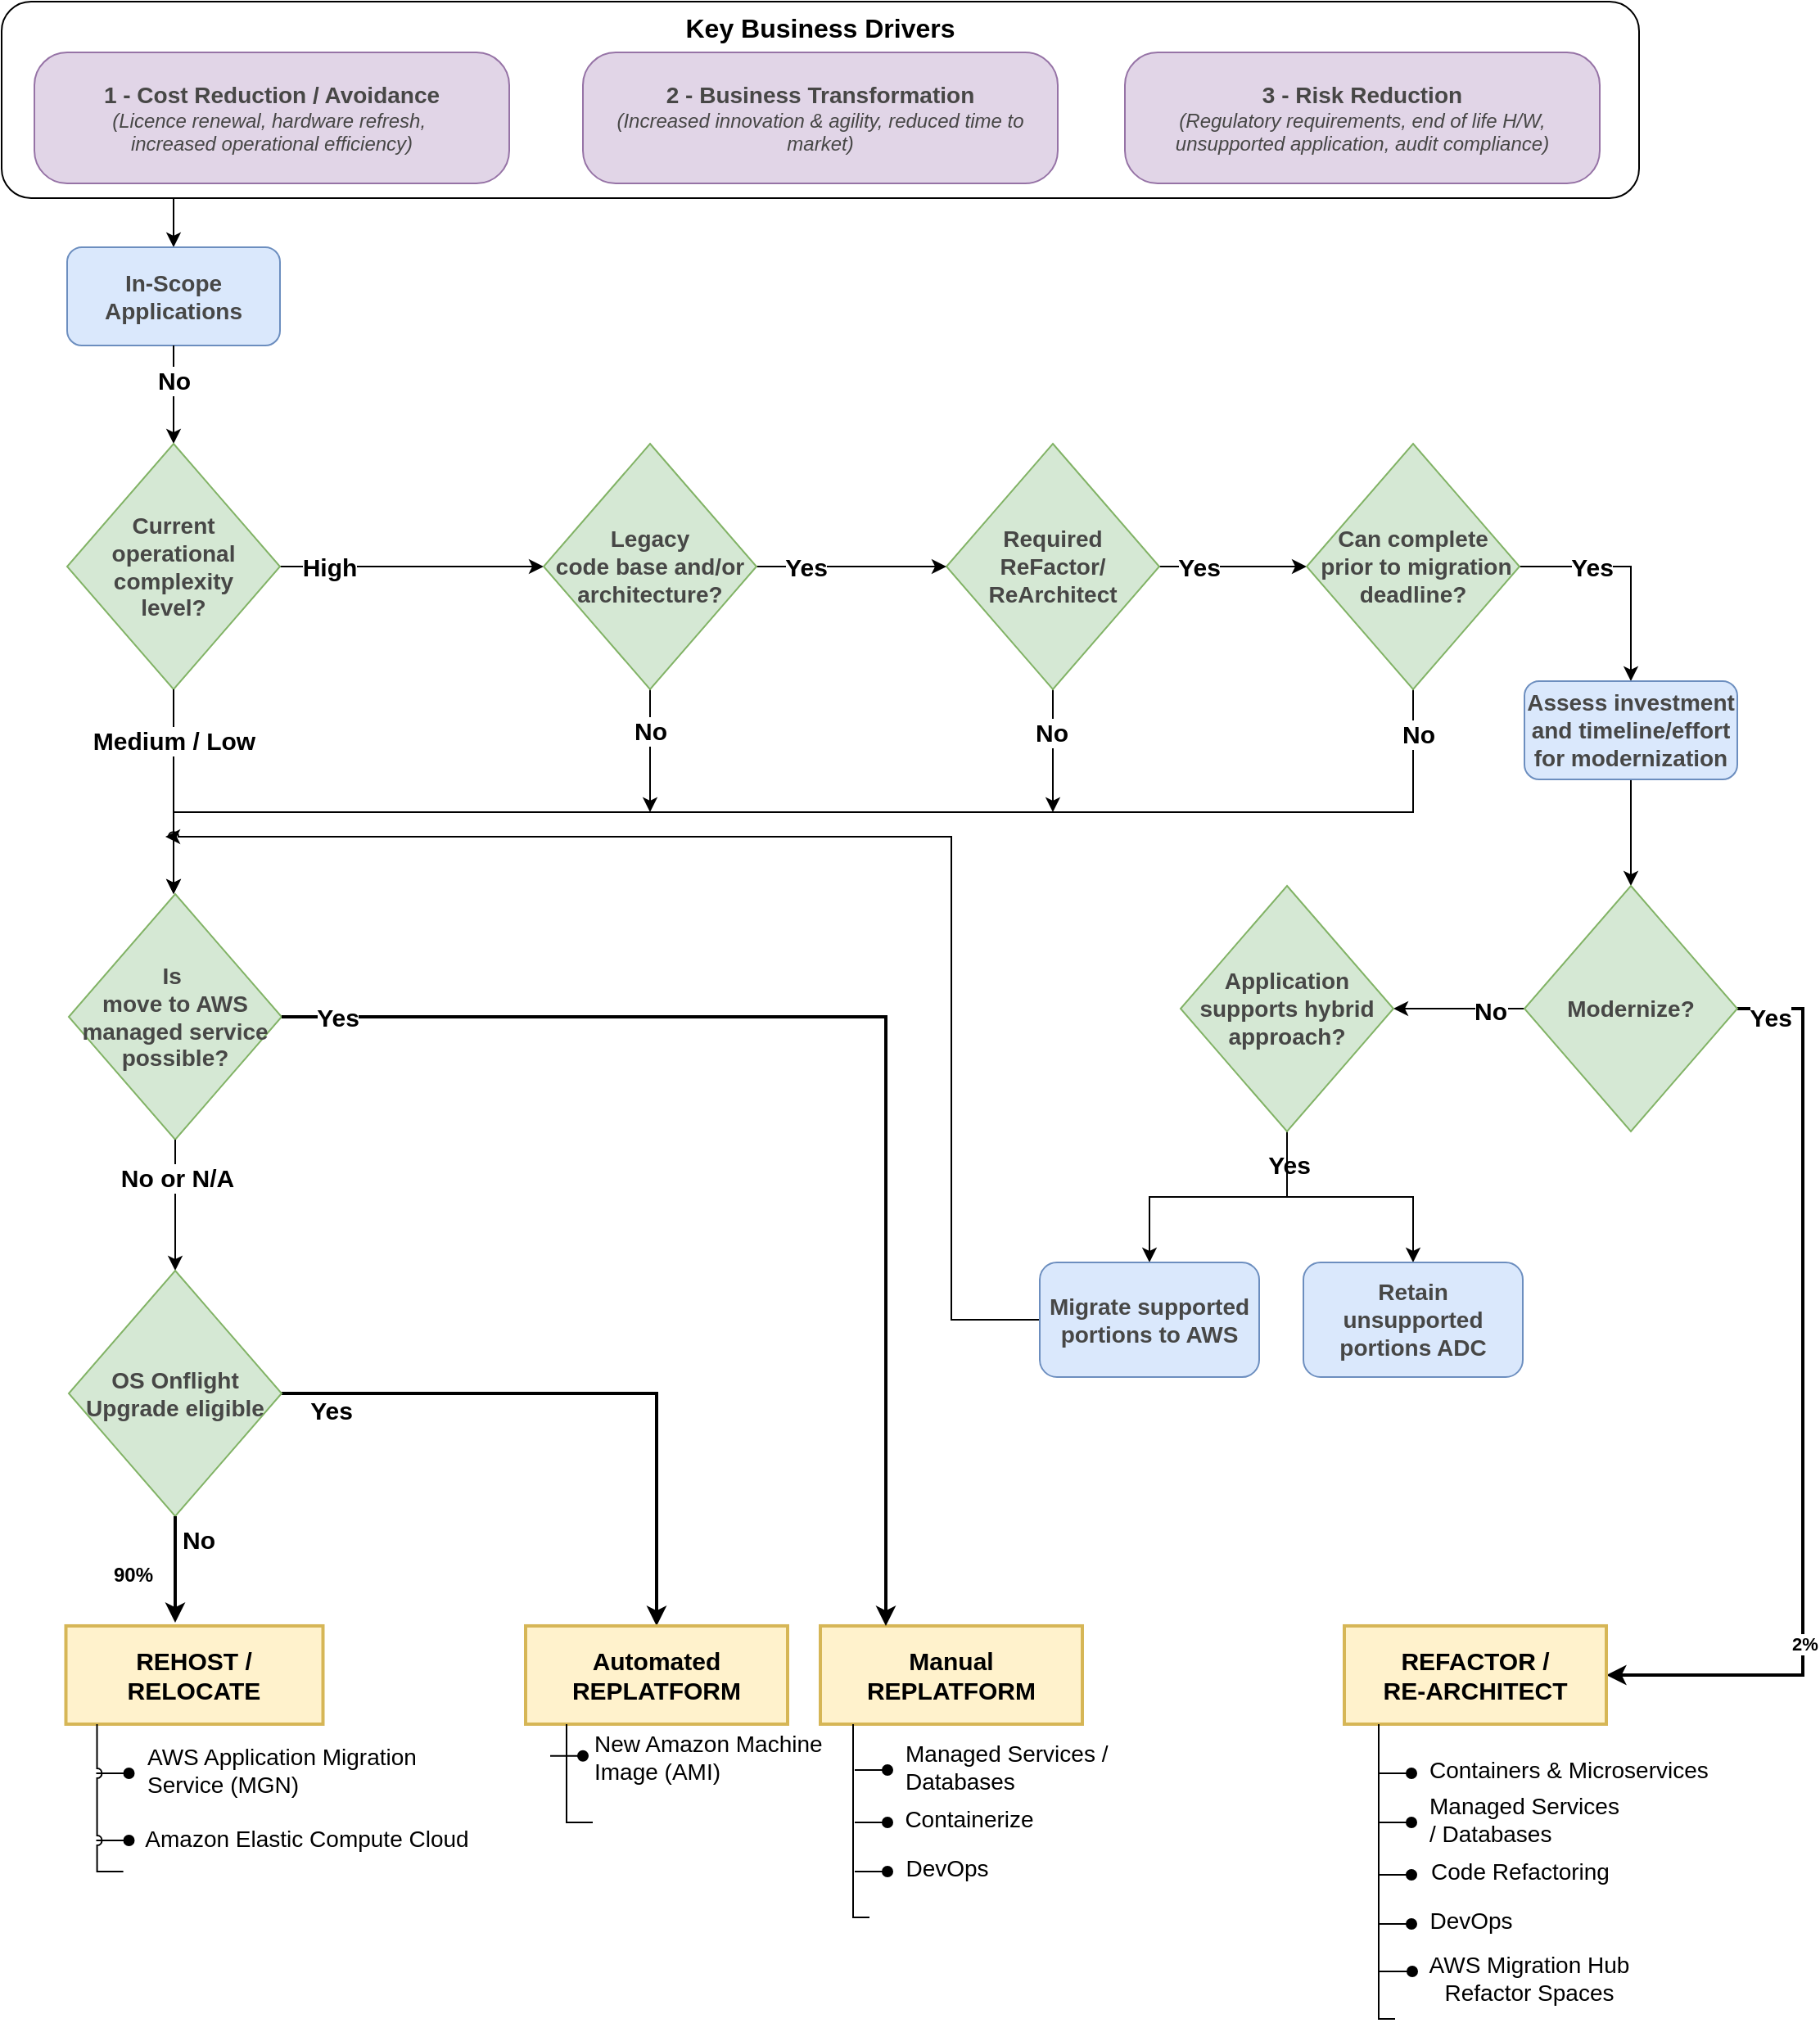 <mxfile version="27.0.8" pages="2">
  <diagram name="Decision Tree" id="VX8alNq_s7ivsaoeQZxm">
    <mxGraphModel dx="1210" dy="1902" grid="1" gridSize="10" guides="1" tooltips="1" connect="1" arrows="1" fold="1" page="1" pageScale="1" pageWidth="827" pageHeight="1169" math="0" shadow="0">
      <root>
        <mxCell id="OZ9AxooTVeGa2e1UKhC_-0" />
        <mxCell id="OZ9AxooTVeGa2e1UKhC_-1" parent="OZ9AxooTVeGa2e1UKhC_-0" />
        <mxCell id="PnaUjTbA2eYcw9_eckQJ-103" style="edgeStyle=orthogonalEdgeStyle;rounded=0;jumpStyle=none;orthogonalLoop=1;jettySize=auto;html=1;strokeWidth=2;exitX=1;exitY=0.5;exitDx=0;exitDy=0;entryX=0.5;entryY=0;entryDx=0;entryDy=0;" parent="OZ9AxooTVeGa2e1UKhC_-1" source="PnaUjTbA2eYcw9_eckQJ-141" target="imx_5K2YV4DTtb2UVUXo-0" edge="1">
          <mxGeometry relative="1" as="geometry">
            <mxPoint x="420" y="-280" as="sourcePoint" />
            <mxPoint x="849" y="165" as="targetPoint" />
            <Array as="points">
              <mxPoint x="760" y="-300" />
            </Array>
          </mxGeometry>
        </mxCell>
        <mxCell id="PnaUjTbA2eYcw9_eckQJ-142" value="&lt;font size=&quot;1&quot;&gt;&lt;b style=&quot;font-size: 15px&quot;&gt;Yes&lt;/b&gt;&lt;/font&gt;" style="edgeLabel;html=1;align=center;verticalAlign=middle;resizable=0;points=[];" parent="PnaUjTbA2eYcw9_eckQJ-103" vertex="1" connectable="0">
          <mxGeometry x="-0.948" relative="1" as="geometry">
            <mxPoint x="20" y="10" as="offset" />
          </mxGeometry>
        </mxCell>
        <mxCell id="OZ9AxooTVeGa2e1UKhC_-131" style="edgeStyle=orthogonalEdgeStyle;rounded=0;orthogonalLoop=1;jettySize=auto;html=1;exitX=0.5;exitY=1;exitDx=0;exitDy=0;" parent="OZ9AxooTVeGa2e1UKhC_-1" source="OZ9AxooTVeGa2e1UKhC_-130" target="OZ9AxooTVeGa2e1UKhC_-17" edge="1">
          <mxGeometry relative="1" as="geometry">
            <mxPoint x="865" y="-1000" as="targetPoint" />
            <Array as="points">
              <mxPoint x="465" y="-1030" />
            </Array>
          </mxGeometry>
        </mxCell>
        <mxCell id="OZ9AxooTVeGa2e1UKhC_-130" value="&lt;b&gt;&lt;font style=&quot;font-size: 16px&quot;&gt;Key Business Drivers&lt;/font&gt;&lt;/b&gt;" style="rounded=1;whiteSpace=wrap;html=1;verticalAlign=top;" parent="OZ9AxooTVeGa2e1UKhC_-1" vertex="1">
          <mxGeometry x="360" y="-1150" width="1000" height="120" as="geometry" />
        </mxCell>
        <mxCell id="OZ9AxooTVeGa2e1UKhC_-2" value="&lt;span style=&quot;color: rgb(71 , 71 , 70) ; font-family: &amp;#34;arial&amp;#34; ; font-weight: bold&quot;&gt;&lt;font style=&quot;font-size: 14px&quot;&gt;1 - Cost Reduction / Avoidance&lt;/font&gt;&lt;/span&gt;&lt;br&gt;&lt;p style=&quot;margin-top: 0pt ; margin-bottom: 0pt ; margin-left: 0in ; direction: ltr ; unicode-bidi: embed ; word-break: normal&quot;&gt;&lt;span style=&quot;font-family: &amp;#34;arial&amp;#34; ; color: rgb(71 , 71 , 70)&quot;&gt;&lt;font style=&quot;font-size: 12px&quot;&gt;&lt;i&gt;&lt;font style=&quot;font-size: 12px&quot;&gt;(&lt;/font&gt;&lt;font style=&quot;font-size: 12px&quot;&gt;Licence renewal, hardware refresh,&amp;nbsp;&lt;/font&gt;&lt;/i&gt;&lt;/font&gt;&lt;/span&gt;&lt;/p&gt;&lt;span style=&quot;color: rgb(71 , 71 , 70) ; font-family: &amp;#34;arial&amp;#34;&quot;&gt;&lt;font style=&quot;font-size: 12px&quot;&gt;&lt;i&gt;increased operational efficiency)&lt;/i&gt;&lt;/font&gt;&lt;/span&gt;" style="rounded=1;whiteSpace=wrap;html=1;arcSize=25;fillColor=#e1d5e7;strokeColor=#9673a6;" parent="OZ9AxooTVeGa2e1UKhC_-1" vertex="1">
          <mxGeometry x="380" y="-1118.97" width="290" height="80" as="geometry" />
        </mxCell>
        <mxCell id="OZ9AxooTVeGa2e1UKhC_-4" value="&lt;span style=&quot;color: rgb(71 , 71 , 70) ; font-family: &amp;#34;arial&amp;#34; ; font-weight: bold&quot;&gt;&lt;font style=&quot;font-size: 14px&quot;&gt;2 - Business Transformation&lt;/font&gt;&lt;/span&gt;&lt;br&gt;&lt;font color=&quot;#474746&quot; face=&quot;arial&quot; size=&quot;1&quot;&gt;&lt;i style=&quot;font-size: 12px&quot;&gt;(Increased innovation &amp;amp; agility, reduced time to market)&lt;br&gt;&lt;/i&gt;&lt;/font&gt;" style="rounded=1;whiteSpace=wrap;html=1;arcSize=25;fillColor=#e1d5e7;strokeColor=#9673a6;" parent="OZ9AxooTVeGa2e1UKhC_-1" vertex="1">
          <mxGeometry x="715" y="-1118.97" width="290" height="80" as="geometry" />
        </mxCell>
        <mxCell id="OZ9AxooTVeGa2e1UKhC_-17" value="&lt;font color=&quot;#474746&quot; face=&quot;arial&quot;&gt;&lt;span style=&quot;font-size: 14px&quot;&gt;&lt;b&gt;In-Scope Applications&lt;/b&gt;&lt;/span&gt;&lt;br&gt;&lt;/font&gt;" style="rounded=1;whiteSpace=wrap;html=1;fillColor=#dae8fc;strokeColor=#6c8ebf;" parent="OZ9AxooTVeGa2e1UKhC_-1" vertex="1">
          <mxGeometry x="400" y="-1000" width="130" height="60" as="geometry" />
        </mxCell>
        <mxCell id="OZ9AxooTVeGa2e1UKhC_-67" value="&lt;b&gt;&lt;font style=&quot;font-size: 15px&quot;&gt;Manual REPLATFORM&lt;/font&gt;&lt;/b&gt;" style="rounded=0;whiteSpace=wrap;html=1;fillColor=#fff2cc;strokeWidth=2;strokeColor=#D6B656;" parent="OZ9AxooTVeGa2e1UKhC_-1" vertex="1">
          <mxGeometry x="860" y="-158.02" width="160" height="60" as="geometry" />
        </mxCell>
        <mxCell id="vrrk7I1wzK6dKrYvRH3h-16" style="edgeStyle=orthogonalEdgeStyle;rounded=0;jumpStyle=arc;orthogonalLoop=1;jettySize=auto;html=1;strokeWidth=2;exitX=1;exitY=0.5;exitDx=0;exitDy=0;entryX=1;entryY=0.5;entryDx=0;entryDy=0;" parent="OZ9AxooTVeGa2e1UKhC_-1" source="PnaUjTbA2eYcw9_eckQJ-95" target="OZ9AxooTVeGa2e1UKhC_-104" edge="1">
          <mxGeometry relative="1" as="geometry">
            <Array as="points">
              <mxPoint x="1460" y="-535" />
              <mxPoint x="1460" y="-128" />
            </Array>
            <mxPoint x="1081.01" y="164" as="sourcePoint" />
            <mxPoint x="1530" y="-128" as="targetPoint" />
          </mxGeometry>
        </mxCell>
        <mxCell id="vrrk7I1wzK6dKrYvRH3h-18" value="&lt;b&gt;&lt;font style=&quot;font-size: 15px&quot;&gt;Yes&lt;/font&gt;&lt;/b&gt;" style="edgeLabel;html=1;align=center;verticalAlign=middle;resizable=0;points=[];" parent="vrrk7I1wzK6dKrYvRH3h-16" vertex="1" connectable="0">
          <mxGeometry x="-0.957" y="1" relative="1" as="geometry">
            <mxPoint x="8" y="6" as="offset" />
          </mxGeometry>
        </mxCell>
        <mxCell id="gcGsXrnnqoqhViTeDqAT-4" value="&lt;b&gt;2%&lt;/b&gt;" style="edgeLabel;html=1;align=center;verticalAlign=middle;resizable=0;points=[];" parent="vrrk7I1wzK6dKrYvRH3h-16" vertex="1" connectable="0">
          <mxGeometry x="0.508" y="1" relative="1" as="geometry">
            <mxPoint as="offset" />
          </mxGeometry>
        </mxCell>
        <mxCell id="OZ9AxooTVeGa2e1UKhC_-104" value="&lt;b style=&quot;font-size: 15px&quot;&gt;REFACTOR / &lt;br&gt;RE-ARCHITECT&lt;/b&gt;" style="rounded=0;whiteSpace=wrap;html=1;fillColor=#fff2cc;strokeWidth=2;strokeColor=#D6B656;" parent="OZ9AxooTVeGa2e1UKhC_-1" vertex="1">
          <mxGeometry x="1180" y="-158.02" width="160" height="60" as="geometry" />
        </mxCell>
        <mxCell id="7ZSVmvyxEU6zFuQFi4_P-17" value="&lt;b&gt;&lt;font style=&quot;font-size: 15px&quot;&gt;REHOST / RELOCATE&lt;/font&gt;&lt;/b&gt;" style="rounded=0;whiteSpace=wrap;html=1;fillColor=#fff2cc;strokeWidth=2;strokeColor=#D6B656;" parent="OZ9AxooTVeGa2e1UKhC_-1" vertex="1">
          <mxGeometry x="399.25" y="-158.02" width="157" height="60" as="geometry" />
        </mxCell>
        <mxCell id="ZTFnm-I9X0W1Cd60F8cL-1" value="&lt;b style=&quot;color: rgb(71, 71, 70); font-family: arial;&quot;&gt;&lt;font style=&quot;font-size: 14px&quot;&gt;Is&amp;nbsp;&lt;br&gt;move to AWS managed service&lt;br&gt;possible?&lt;/font&gt;&lt;/b&gt;" style="rhombus;whiteSpace=wrap;html=1;fillColor=#d5e8d4;strokeColor=#82b366;" parent="OZ9AxooTVeGa2e1UKhC_-1" vertex="1">
          <mxGeometry x="401" y="-605" width="130" height="150" as="geometry" />
        </mxCell>
        <mxCell id="xI8y_BiO7yNf7XKkc1zp-0" value="&lt;span style=&quot;color: rgb(71 , 71 , 70) ; font-family: &amp;#34;arial&amp;#34; ; font-size: 14px&quot;&gt;&lt;b&gt;3 - Risk Reduction&lt;br&gt;&lt;/b&gt;&lt;/span&gt;&lt;font color=&quot;#474746&quot; face=&quot;arial&quot; size=&quot;1&quot;&gt;&lt;i style=&quot;font-size: 12px&quot;&gt;(&lt;/i&gt;&lt;/font&gt;&lt;i style=&quot;color: rgb(71 , 71 , 70) ; font-family: &amp;#34;arial&amp;#34;&quot;&gt;Regulatory requirements, end of life H/W, unsupported application, audit compliance)&lt;/i&gt;" style="rounded=1;whiteSpace=wrap;html=1;arcSize=25;fillColor=#e1d5e7;strokeColor=#9673a6;" parent="OZ9AxooTVeGa2e1UKhC_-1" vertex="1">
          <mxGeometry x="1046" y="-1118.97" width="290" height="80" as="geometry" />
        </mxCell>
        <mxCell id="PnaUjTbA2eYcw9_eckQJ-171" style="edgeStyle=orthogonalEdgeStyle;rounded=0;jumpStyle=none;orthogonalLoop=1;jettySize=auto;html=1;exitX=0.5;exitY=1;exitDx=0;exitDy=0;entryX=0.5;entryY=0;entryDx=0;entryDy=0;strokeWidth=1;" parent="OZ9AxooTVeGa2e1UKhC_-1" source="OZ9AxooTVeGa2e1UKhC_-17" target="PnaUjTbA2eYcw9_eckQJ-119" edge="1">
          <mxGeometry relative="1" as="geometry">
            <mxPoint x="465" y="-660" as="targetPoint" />
            <mxPoint x="465" y="-740" as="sourcePoint" />
          </mxGeometry>
        </mxCell>
        <mxCell id="PnaUjTbA2eYcw9_eckQJ-175" value="&lt;font size=&quot;1&quot;&gt;&lt;b style=&quot;font-size: 15px&quot;&gt;No&lt;/b&gt;&lt;/font&gt;" style="edgeLabel;html=1;align=center;verticalAlign=middle;resizable=0;points=[];" parent="PnaUjTbA2eYcw9_eckQJ-171" vertex="1" connectable="0">
          <mxGeometry x="-0.657" y="1" relative="1" as="geometry">
            <mxPoint x="-1" y="10" as="offset" />
          </mxGeometry>
        </mxCell>
        <mxCell id="PnaUjTbA2eYcw9_eckQJ-63" style="edgeStyle=orthogonalEdgeStyle;rounded=0;orthogonalLoop=1;jettySize=auto;html=1;exitX=1;exitY=0.5;exitDx=0;exitDy=0;entryX=0;entryY=0.5;entryDx=0;entryDy=0;strokeWidth=1;" parent="OZ9AxooTVeGa2e1UKhC_-1" source="WoaGg1t7EKX_rNA6zbp_-18" target="WoaGg1t7EKX_rNA6zbp_-36" edge="1">
          <mxGeometry relative="1" as="geometry" />
        </mxCell>
        <mxCell id="PnaUjTbA2eYcw9_eckQJ-64" value="&lt;font size=&quot;1&quot;&gt;&lt;b style=&quot;font-size: 15px&quot;&gt;Yes&lt;/b&gt;&lt;/font&gt;" style="edgeLabel;html=1;align=center;verticalAlign=middle;resizable=0;points=[];" parent="PnaUjTbA2eYcw9_eckQJ-63" vertex="1" connectable="0">
          <mxGeometry x="-0.261" y="-3" relative="1" as="geometry">
            <mxPoint x="-10.0" y="-3" as="offset" />
          </mxGeometry>
        </mxCell>
        <mxCell id="PnaUjTbA2eYcw9_eckQJ-69" style="edgeStyle=orthogonalEdgeStyle;rounded=0;orthogonalLoop=1;jettySize=auto;html=1;exitX=0.5;exitY=1;exitDx=0;exitDy=0;strokeWidth=1;" parent="OZ9AxooTVeGa2e1UKhC_-1" source="WoaGg1t7EKX_rNA6zbp_-18" edge="1">
          <mxGeometry relative="1" as="geometry">
            <Array as="points">
              <mxPoint x="1002" y="-695" />
              <mxPoint x="1002" y="-695" />
            </Array>
            <mxPoint x="1002" y="-655" as="targetPoint" />
          </mxGeometry>
        </mxCell>
        <mxCell id="PnaUjTbA2eYcw9_eckQJ-72" value="&lt;font size=&quot;1&quot;&gt;&lt;b style=&quot;font-size: 15px&quot;&gt;No&lt;/b&gt;&lt;/font&gt;" style="edgeLabel;html=1;align=center;verticalAlign=middle;resizable=0;points=[];" parent="PnaUjTbA2eYcw9_eckQJ-69" vertex="1" connectable="0">
          <mxGeometry x="-0.831" y="2" relative="1" as="geometry">
            <mxPoint x="-3" y="19" as="offset" />
          </mxGeometry>
        </mxCell>
        <mxCell id="WoaGg1t7EKX_rNA6zbp_-18" value="&lt;span style=&quot;color: rgb(71, 71, 70); font-family: arial;&quot;&gt;&lt;b&gt;&lt;font style=&quot;font-size: 14px&quot;&gt;Required ReFactor/&lt;/font&gt;&lt;/b&gt;&lt;/span&gt;&lt;div&gt;&lt;span style=&quot;color: rgb(71, 71, 70); font-family: arial;&quot;&gt;&lt;b&gt;&lt;font style=&quot;font-size: 14px&quot;&gt;ReArchitect&lt;/font&gt;&lt;/b&gt;&lt;/span&gt;&lt;/div&gt;" style="rhombus;whiteSpace=wrap;html=1;fillColor=#d5e8d4;strokeWidth=1;strokeColor=#82B366;" parent="OZ9AxooTVeGa2e1UKhC_-1" vertex="1">
          <mxGeometry x="937" y="-880" width="130" height="150" as="geometry" />
        </mxCell>
        <mxCell id="PnaUjTbA2eYcw9_eckQJ-65" style="edgeStyle=orthogonalEdgeStyle;rounded=0;orthogonalLoop=1;jettySize=auto;html=1;exitX=1;exitY=0.5;exitDx=0;exitDy=0;strokeWidth=1;entryX=0.5;entryY=0;entryDx=0;entryDy=0;" parent="OZ9AxooTVeGa2e1UKhC_-1" source="WoaGg1t7EKX_rNA6zbp_-36" target="PnaUjTbA2eYcw9_eckQJ-92" edge="1">
          <mxGeometry relative="1" as="geometry">
            <mxPoint x="1440" y="-415" as="targetPoint" />
          </mxGeometry>
        </mxCell>
        <mxCell id="PnaUjTbA2eYcw9_eckQJ-66" value="&lt;font size=&quot;1&quot;&gt;&lt;b style=&quot;font-size: 15px&quot;&gt;Yes&lt;/b&gt;&lt;/font&gt;" style="edgeLabel;html=1;align=center;verticalAlign=middle;resizable=0;points=[];" parent="PnaUjTbA2eYcw9_eckQJ-65" vertex="1" connectable="0">
          <mxGeometry x="-0.28" y="-1" relative="1" as="geometry">
            <mxPoint x="-6" y="-1" as="offset" />
          </mxGeometry>
        </mxCell>
        <mxCell id="KeZDLWuDLhJqC3MhvnPk-8" style="edgeStyle=orthogonalEdgeStyle;rounded=0;jumpStyle=none;orthogonalLoop=1;jettySize=auto;html=1;exitX=0.5;exitY=1;exitDx=0;exitDy=0;startArrow=none;startFill=0;endArrow=classic;endFill=1;strokeColor=#000000;strokeWidth=1;entryX=0.5;entryY=0;entryDx=0;entryDy=0;" parent="OZ9AxooTVeGa2e1UKhC_-1" source="WoaGg1t7EKX_rNA6zbp_-36" edge="1">
          <mxGeometry relative="1" as="geometry">
            <Array as="points">
              <mxPoint x="1222" y="-655" />
              <mxPoint x="465" y="-655" />
            </Array>
            <mxPoint x="465" y="-605" as="targetPoint" />
          </mxGeometry>
        </mxCell>
        <mxCell id="YeX6WkBohxKWWEyhnUzU-22" value="&lt;font style=&quot;font-size: 15px&quot;&gt;&lt;b&gt;No&lt;/b&gt;&lt;/font&gt;" style="edgeLabel;html=1;align=center;verticalAlign=middle;resizable=0;points=[];" parent="KeZDLWuDLhJqC3MhvnPk-8" vertex="1" connectable="0">
          <mxGeometry x="-0.937" y="3" relative="1" as="geometry">
            <mxPoint y="-1" as="offset" />
          </mxGeometry>
        </mxCell>
        <mxCell id="WoaGg1t7EKX_rNA6zbp_-36" value="&lt;span style=&quot;color: rgb(71 , 71 , 70) ; font-family: &amp;#34;arial&amp;#34;&quot;&gt;&lt;b&gt;&lt;font style=&quot;font-size: 14px&quot;&gt;Can complete&lt;br&gt;&amp;nbsp;prior to migration deadline?&lt;/font&gt;&lt;/b&gt;&lt;/span&gt;" style="rhombus;whiteSpace=wrap;html=1;fillColor=#d5e8d4;strokeWidth=1;strokeColor=#82B366;" parent="OZ9AxooTVeGa2e1UKhC_-1" vertex="1">
          <mxGeometry x="1157" y="-880" width="130" height="150" as="geometry" />
        </mxCell>
        <mxCell id="PnaUjTbA2eYcw9_eckQJ-139" style="edgeStyle=orthogonalEdgeStyle;rounded=0;jumpStyle=none;orthogonalLoop=1;jettySize=auto;html=1;strokeWidth=1;exitX=0.5;exitY=1;exitDx=0;exitDy=0;" parent="OZ9AxooTVeGa2e1UKhC_-1" source="ZTFnm-I9X0W1Cd60F8cL-1" target="PnaUjTbA2eYcw9_eckQJ-141" edge="1">
          <mxGeometry relative="1" as="geometry">
            <mxPoint x="254" y="-85" as="sourcePoint" />
            <mxPoint x="254" y="-5" as="targetPoint" />
          </mxGeometry>
        </mxCell>
        <mxCell id="PnaUjTbA2eYcw9_eckQJ-140" value="&lt;font size=&quot;1&quot;&gt;&lt;b style=&quot;font-size: 15px&quot;&gt;No or N/A&lt;/b&gt;&lt;/font&gt;" style="edgeLabel;html=1;align=center;verticalAlign=middle;resizable=0;points=[];" parent="PnaUjTbA2eYcw9_eckQJ-139" vertex="1" connectable="0">
          <mxGeometry x="-0.538" y="-1" relative="1" as="geometry">
            <mxPoint x="2.01" y="4" as="offset" />
          </mxGeometry>
        </mxCell>
        <mxCell id="PnaUjTbA2eYcw9_eckQJ-96" style="edgeStyle=orthogonalEdgeStyle;rounded=0;jumpStyle=none;orthogonalLoop=1;jettySize=auto;html=1;exitX=0.5;exitY=1;exitDx=0;exitDy=0;entryX=0.5;entryY=0;entryDx=0;entryDy=0;strokeWidth=1;" parent="OZ9AxooTVeGa2e1UKhC_-1" source="PnaUjTbA2eYcw9_eckQJ-92" target="PnaUjTbA2eYcw9_eckQJ-95" edge="1">
          <mxGeometry relative="1" as="geometry" />
        </mxCell>
        <mxCell id="PnaUjTbA2eYcw9_eckQJ-92" value="&lt;font color=&quot;#474746&quot; face=&quot;arial&quot;&gt;&lt;b&gt;&lt;font style=&quot;font-size: 14px&quot;&gt;Assess investment and timeline/effort for modernization&lt;/font&gt;&lt;/b&gt;&lt;br&gt;&lt;/font&gt;" style="rounded=1;whiteSpace=wrap;html=1;fillColor=#dae8fc;strokeColor=#6c8ebf;" parent="OZ9AxooTVeGa2e1UKhC_-1" vertex="1">
          <mxGeometry x="1290" y="-735" width="130" height="60" as="geometry" />
        </mxCell>
        <mxCell id="17NxdBk9iJhNhV06l2LF-1" style="edgeStyle=orthogonalEdgeStyle;rounded=0;orthogonalLoop=1;jettySize=auto;html=1;exitX=0;exitY=0.5;exitDx=0;exitDy=0;entryX=1;entryY=0.5;entryDx=0;entryDy=0;" parent="OZ9AxooTVeGa2e1UKhC_-1" source="PnaUjTbA2eYcw9_eckQJ-95" target="17NxdBk9iJhNhV06l2LF-0" edge="1">
          <mxGeometry relative="1" as="geometry" />
        </mxCell>
        <mxCell id="17NxdBk9iJhNhV06l2LF-2" value="&lt;font style=&quot;font-size: 15px&quot;&gt;&lt;b&gt;No&lt;/b&gt;&lt;/font&gt;" style="edgeLabel;html=1;align=center;verticalAlign=middle;resizable=0;points=[];" parent="17NxdBk9iJhNhV06l2LF-1" vertex="1" connectable="0">
          <mxGeometry x="-0.471" y="1" relative="1" as="geometry">
            <mxPoint as="offset" />
          </mxGeometry>
        </mxCell>
        <mxCell id="PnaUjTbA2eYcw9_eckQJ-95" value="&lt;span style=&quot;color: rgb(71 , 71 , 70) ; font-family: &amp;#34;arial&amp;#34;&quot;&gt;&lt;b&gt;&lt;font style=&quot;font-size: 14px&quot;&gt;Modernize?&lt;/font&gt;&lt;/b&gt;&lt;/span&gt;" style="rhombus;whiteSpace=wrap;html=1;fillColor=#d5e8d4;strokeColor=#82b366;" parent="OZ9AxooTVeGa2e1UKhC_-1" vertex="1">
          <mxGeometry x="1290" y="-610" width="130" height="150" as="geometry" />
        </mxCell>
        <mxCell id="PnaUjTbA2eYcw9_eckQJ-170" style="edgeStyle=orthogonalEdgeStyle;rounded=0;jumpStyle=none;orthogonalLoop=1;jettySize=auto;html=1;exitX=1;exitY=0.5;exitDx=0;exitDy=0;strokeWidth=1;entryX=0;entryY=0.5;entryDx=0;entryDy=0;" parent="OZ9AxooTVeGa2e1UKhC_-1" source="PnaUjTbA2eYcw9_eckQJ-119" target="3t-5_ZxKbkYWqgZyLfev-3" edge="1">
          <mxGeometry relative="1" as="geometry">
            <mxPoint x="661" y="-735" as="targetPoint" />
            <Array as="points">
              <mxPoint x="661" y="-805" />
              <mxPoint x="661" y="-805" />
            </Array>
          </mxGeometry>
        </mxCell>
        <mxCell id="PnaUjTbA2eYcw9_eckQJ-178" value="&lt;font size=&quot;1&quot;&gt;&lt;b style=&quot;font-size: 15px&quot;&gt;High&lt;/b&gt;&lt;/font&gt;" style="edgeLabel;html=1;align=center;verticalAlign=middle;resizable=0;points=[];" parent="PnaUjTbA2eYcw9_eckQJ-170" vertex="1" connectable="0">
          <mxGeometry x="-0.67" y="-2" relative="1" as="geometry">
            <mxPoint x="2.87" y="-2" as="offset" />
          </mxGeometry>
        </mxCell>
        <mxCell id="PnaUjTbA2eYcw9_eckQJ-119" value="&lt;font color=&quot;#474746&quot; face=&quot;arial&quot; size=&quot;1&quot;&gt;&lt;b style=&quot;font-size: 14px&quot;&gt;Current operational complexity &lt;br&gt;level?&lt;/b&gt;&lt;/font&gt;" style="rhombus;whiteSpace=wrap;html=1;fillColor=#d5e8d4;strokeWidth=1;strokeColor=#82B366;" parent="OZ9AxooTVeGa2e1UKhC_-1" vertex="1">
          <mxGeometry x="400" y="-880" width="130" height="150" as="geometry" />
        </mxCell>
        <mxCell id="PnaUjTbA2eYcw9_eckQJ-141" value="&lt;font face=&quot;arial&quot; color=&quot;#474746&quot;&gt;&lt;span style=&quot;font-size: 14px;&quot;&gt;&lt;b&gt;OS Onflight Upgrade eligible&lt;/b&gt;&lt;/span&gt;&lt;/font&gt;" style="rhombus;whiteSpace=wrap;html=1;fillColor=#d5e8d4;strokeColor=#82b366;" parent="OZ9AxooTVeGa2e1UKhC_-1" vertex="1">
          <mxGeometry x="401" y="-375" width="130" height="150" as="geometry" />
        </mxCell>
        <mxCell id="XcjkZ8PYF90F7yrJVbhF-40" style="edgeStyle=orthogonalEdgeStyle;rounded=0;jumpStyle=none;orthogonalLoop=1;jettySize=auto;html=1;strokeWidth=2;exitX=0.5;exitY=1;exitDx=0;exitDy=0;" parent="OZ9AxooTVeGa2e1UKhC_-1" source="PnaUjTbA2eYcw9_eckQJ-141" edge="1">
          <mxGeometry relative="1" as="geometry">
            <mxPoint x="466" y="-160" as="targetPoint" />
            <mxPoint x="465.01" y="-175" as="sourcePoint" />
            <Array as="points">
              <mxPoint x="466" y="-180" />
              <mxPoint x="466" y="-180" />
            </Array>
          </mxGeometry>
        </mxCell>
        <mxCell id="XcjkZ8PYF90F7yrJVbhF-41" value="&lt;font size=&quot;1&quot;&gt;&lt;b style=&quot;font-size: 15px&quot;&gt;No&lt;/b&gt;&lt;/font&gt;" style="edgeLabel;html=1;align=center;verticalAlign=middle;resizable=0;points=[];" parent="XcjkZ8PYF90F7yrJVbhF-40" vertex="1" connectable="0">
          <mxGeometry x="-0.9" y="-1" relative="1" as="geometry">
            <mxPoint x="15" y="11" as="offset" />
          </mxGeometry>
        </mxCell>
        <mxCell id="gcGsXrnnqoqhViTeDqAT-0" value="&lt;font style=&quot;font-size: 12px;&quot;&gt;&lt;b&gt;90%&lt;/b&gt;&lt;/font&gt;" style="edgeLabel;html=1;align=center;verticalAlign=middle;resizable=0;points=[];" parent="XcjkZ8PYF90F7yrJVbhF-40" vertex="1" connectable="0">
          <mxGeometry x="0.739" y="2" relative="1" as="geometry">
            <mxPoint x="-28" y="-21" as="offset" />
          </mxGeometry>
        </mxCell>
        <mxCell id="3t-5_ZxKbkYWqgZyLfev-4" style="edgeStyle=orthogonalEdgeStyle;rounded=0;jumpStyle=arc;orthogonalLoop=1;jettySize=auto;html=1;exitX=1;exitY=0.5;exitDx=0;exitDy=0;entryX=0;entryY=0.5;entryDx=0;entryDy=0;strokeWidth=1;" parent="OZ9AxooTVeGa2e1UKhC_-1" source="3t-5_ZxKbkYWqgZyLfev-3" target="WoaGg1t7EKX_rNA6zbp_-18" edge="1">
          <mxGeometry relative="1" as="geometry" />
        </mxCell>
        <mxCell id="3t-5_ZxKbkYWqgZyLfev-6" value="&lt;font size=&quot;1&quot;&gt;&lt;b style=&quot;font-size: 15px&quot;&gt;Yes&lt;/b&gt;&lt;/font&gt;" style="edgeLabel;html=1;align=center;verticalAlign=middle;resizable=0;points=[];" parent="3t-5_ZxKbkYWqgZyLfev-4" vertex="1" connectable="0">
          <mxGeometry x="-0.675" y="5" relative="1" as="geometry">
            <mxPoint x="10.5" y="5" as="offset" />
          </mxGeometry>
        </mxCell>
        <mxCell id="3t-5_ZxKbkYWqgZyLfev-5" style="edgeStyle=orthogonalEdgeStyle;rounded=0;jumpStyle=arc;orthogonalLoop=1;jettySize=auto;html=1;exitX=0.5;exitY=1;exitDx=0;exitDy=0;strokeWidth=1;" parent="OZ9AxooTVeGa2e1UKhC_-1" source="3t-5_ZxKbkYWqgZyLfev-3" edge="1">
          <mxGeometry relative="1" as="geometry">
            <mxPoint x="756" y="-655" as="targetPoint" />
          </mxGeometry>
        </mxCell>
        <mxCell id="3t-5_ZxKbkYWqgZyLfev-7" value="&lt;font size=&quot;1&quot;&gt;&lt;b style=&quot;font-size: 15px&quot;&gt;No&lt;/b&gt;&lt;/font&gt;" style="edgeLabel;html=1;align=center;verticalAlign=middle;resizable=0;points=[];" parent="3t-5_ZxKbkYWqgZyLfev-5" vertex="1" connectable="0">
          <mxGeometry x="-0.711" relative="1" as="geometry">
            <mxPoint y="14" as="offset" />
          </mxGeometry>
        </mxCell>
        <mxCell id="3t-5_ZxKbkYWqgZyLfev-3" value="&lt;span style=&quot;color: rgb(71 , 71 , 70) ; font-family: &amp;#34;arial&amp;#34;&quot;&gt;&lt;b&gt;&lt;font style=&quot;font-size: 14px&quot;&gt;Legacy &lt;br&gt;code base and/or architecture?&lt;/font&gt;&lt;/b&gt;&lt;/span&gt;" style="rhombus;whiteSpace=wrap;html=1;fillColor=#d5e8d4;strokeWidth=1;strokeColor=#82B366;" parent="OZ9AxooTVeGa2e1UKhC_-1" vertex="1">
          <mxGeometry x="691" y="-880" width="130" height="150" as="geometry" />
        </mxCell>
        <mxCell id="Tlm04AckMEZkmt3LNepM-13" style="edgeStyle=orthogonalEdgeStyle;rounded=0;jumpStyle=arc;orthogonalLoop=1;jettySize=auto;html=1;exitX=0.25;exitY=1;exitDx=0;exitDy=0;strokeWidth=1;endArrow=none;endFill=0;" parent="OZ9AxooTVeGa2e1UKhC_-1" edge="1">
          <mxGeometry relative="1" as="geometry">
            <mxPoint x="1211" y="81.98" as="targetPoint" />
            <mxPoint x="1201" y="-98.02" as="sourcePoint" />
            <Array as="points">
              <mxPoint x="1201" y="81.98" />
              <mxPoint x="1211" y="81.98" />
            </Array>
          </mxGeometry>
        </mxCell>
        <mxCell id="Tlm04AckMEZkmt3LNepM-14" value="" style="endArrow=oval;html=1;strokeWidth=1;endFill=1;" parent="OZ9AxooTVeGa2e1UKhC_-1" edge="1">
          <mxGeometry width="50" height="50" relative="1" as="geometry">
            <mxPoint x="1201" y="-68.02" as="sourcePoint" />
            <mxPoint x="1221" y="-68.02" as="targetPoint" />
          </mxGeometry>
        </mxCell>
        <mxCell id="Tlm04AckMEZkmt3LNepM-15" value="" style="endArrow=oval;html=1;strokeWidth=1;endFill=1;" parent="OZ9AxooTVeGa2e1UKhC_-1" edge="1">
          <mxGeometry width="50" height="50" relative="1" as="geometry">
            <mxPoint x="1201" y="-38.02" as="sourcePoint" />
            <mxPoint x="1221" y="-38.02" as="targetPoint" />
          </mxGeometry>
        </mxCell>
        <mxCell id="Tlm04AckMEZkmt3LNepM-16" value="&lt;font style=&quot;font-size: 14px&quot;&gt;Containers &amp;amp; Microservices&lt;/font&gt;" style="text;html=1;strokeColor=none;fillColor=none;align=left;verticalAlign=middle;whiteSpace=wrap;rounded=0;" parent="OZ9AxooTVeGa2e1UKhC_-1" vertex="1">
          <mxGeometry x="1230" y="-80.02" width="180" height="20" as="geometry" />
        </mxCell>
        <mxCell id="Tlm04AckMEZkmt3LNepM-17" value="&lt;span&gt;&lt;font style=&quot;font-size: 14px&quot;&gt;Managed Services / Databases&lt;/font&gt;&lt;/span&gt;" style="text;html=1;strokeColor=none;fillColor=none;align=left;verticalAlign=middle;whiteSpace=wrap;rounded=0;" parent="OZ9AxooTVeGa2e1UKhC_-1" vertex="1">
          <mxGeometry x="1230" y="-50.02" width="118" height="20" as="geometry" />
        </mxCell>
        <mxCell id="Tlm04AckMEZkmt3LNepM-18" value="" style="endArrow=oval;html=1;strokeWidth=1;endFill=1;" parent="OZ9AxooTVeGa2e1UKhC_-1" edge="1">
          <mxGeometry width="50" height="50" relative="1" as="geometry">
            <mxPoint x="1201" y="-6.02" as="sourcePoint" />
            <mxPoint x="1221" y="-6.02" as="targetPoint" />
          </mxGeometry>
        </mxCell>
        <mxCell id="Tlm04AckMEZkmt3LNepM-19" value="&lt;font style=&quot;font-size: 14px&quot;&gt;Code Refactoring&lt;/font&gt;" style="text;html=1;strokeColor=none;fillColor=none;align=center;verticalAlign=middle;whiteSpace=wrap;rounded=0;" parent="OZ9AxooTVeGa2e1UKhC_-1" vertex="1">
          <mxGeometry x="1228" y="-18.02" width="119" height="20" as="geometry" />
        </mxCell>
        <mxCell id="Tlm04AckMEZkmt3LNepM-20" value="" style="endArrow=oval;html=1;strokeWidth=1;endFill=1;" parent="OZ9AxooTVeGa2e1UKhC_-1" edge="1">
          <mxGeometry width="50" height="50" relative="1" as="geometry">
            <mxPoint x="1201" y="23.98" as="sourcePoint" />
            <mxPoint x="1221" y="23.98" as="targetPoint" />
          </mxGeometry>
        </mxCell>
        <mxCell id="Tlm04AckMEZkmt3LNepM-21" value="&lt;font style=&quot;font-size: 14px&quot;&gt;DevOps&lt;/font&gt;" style="text;html=1;strokeColor=none;fillColor=none;align=center;verticalAlign=middle;whiteSpace=wrap;rounded=0;" parent="OZ9AxooTVeGa2e1UKhC_-1" vertex="1">
          <mxGeometry x="1232" y="11.98" width="51" height="20" as="geometry" />
        </mxCell>
        <mxCell id="Tlm04AckMEZkmt3LNepM-22" style="edgeStyle=orthogonalEdgeStyle;rounded=0;jumpStyle=arc;orthogonalLoop=1;jettySize=auto;html=1;exitX=0.25;exitY=1;exitDx=0;exitDy=0;strokeWidth=1;endArrow=none;endFill=0;" parent="OZ9AxooTVeGa2e1UKhC_-1" edge="1">
          <mxGeometry relative="1" as="geometry">
            <mxPoint x="890" y="20" as="targetPoint" />
            <mxPoint x="880" y="-98.02" as="sourcePoint" />
            <Array as="points">
              <mxPoint x="880" y="20" />
            </Array>
          </mxGeometry>
        </mxCell>
        <mxCell id="Tlm04AckMEZkmt3LNepM-24" value="" style="endArrow=oval;html=1;strokeWidth=1;endFill=1;" parent="OZ9AxooTVeGa2e1UKhC_-1" edge="1">
          <mxGeometry width="50" height="50" relative="1" as="geometry">
            <mxPoint x="881" y="-70.0" as="sourcePoint" />
            <mxPoint x="901" y="-70.0" as="targetPoint" />
          </mxGeometry>
        </mxCell>
        <mxCell id="Tlm04AckMEZkmt3LNepM-26" value="&lt;font style=&quot;font-size: 14px&quot;&gt;Managed Services / Databases&lt;/font&gt;" style="text;html=1;strokeColor=none;fillColor=none;align=left;verticalAlign=middle;whiteSpace=wrap;rounded=0;" parent="OZ9AxooTVeGa2e1UKhC_-1" vertex="1">
          <mxGeometry x="910" y="-82.0" width="141" height="20" as="geometry" />
        </mxCell>
        <mxCell id="Tlm04AckMEZkmt3LNepM-27" value="" style="endArrow=oval;html=1;strokeWidth=1;endFill=1;" parent="OZ9AxooTVeGa2e1UKhC_-1" edge="1">
          <mxGeometry width="50" height="50" relative="1" as="geometry">
            <mxPoint x="881" y="-38.0" as="sourcePoint" />
            <mxPoint x="901" y="-38.0" as="targetPoint" />
          </mxGeometry>
        </mxCell>
        <mxCell id="Tlm04AckMEZkmt3LNepM-28" value="&lt;font style=&quot;font-size: 14px&quot;&gt;Containerize&lt;/font&gt;" style="text;html=1;strokeColor=none;fillColor=none;align=center;verticalAlign=middle;whiteSpace=wrap;rounded=0;" parent="OZ9AxooTVeGa2e1UKhC_-1" vertex="1">
          <mxGeometry x="903" y="-50.0" width="96" height="20" as="geometry" />
        </mxCell>
        <mxCell id="Tlm04AckMEZkmt3LNepM-29" value="" style="endArrow=oval;html=1;strokeWidth=1;endFill=1;" parent="OZ9AxooTVeGa2e1UKhC_-1" edge="1">
          <mxGeometry width="50" height="50" relative="1" as="geometry">
            <mxPoint x="881" y="-8.0" as="sourcePoint" />
            <mxPoint x="901" y="-8.0" as="targetPoint" />
          </mxGeometry>
        </mxCell>
        <mxCell id="Tlm04AckMEZkmt3LNepM-30" value="&lt;font style=&quot;font-size: 14px&quot;&gt;DevOps&lt;/font&gt;" style="text;html=1;strokeColor=none;fillColor=none;align=center;verticalAlign=middle;whiteSpace=wrap;rounded=0;" parent="OZ9AxooTVeGa2e1UKhC_-1" vertex="1">
          <mxGeometry x="912" y="-20.0" width="51" height="20" as="geometry" />
        </mxCell>
        <mxCell id="Tlm04AckMEZkmt3LNepM-32" value="" style="endArrow=oval;html=1;strokeWidth=1;endFill=1;" parent="OZ9AxooTVeGa2e1UKhC_-1" edge="1">
          <mxGeometry width="50" height="50" relative="1" as="geometry">
            <mxPoint x="417.75" y="-68.02" as="sourcePoint" />
            <mxPoint x="437.75" y="-68.02" as="targetPoint" />
          </mxGeometry>
        </mxCell>
        <mxCell id="Tlm04AckMEZkmt3LNepM-33" value="" style="endArrow=oval;html=1;strokeWidth=1;endFill=1;" parent="OZ9AxooTVeGa2e1UKhC_-1" edge="1">
          <mxGeometry width="50" height="50" relative="1" as="geometry">
            <mxPoint x="417.75" y="-27.02" as="sourcePoint" />
            <mxPoint x="437.75" y="-27.02" as="targetPoint" />
          </mxGeometry>
        </mxCell>
        <mxCell id="Tlm04AckMEZkmt3LNepM-34" value="&lt;font style=&quot;font-size: 14px&quot;&gt;AWS Application Migration Service (MGN)&lt;/font&gt;" style="text;html=1;strokeColor=none;fillColor=none;align=left;verticalAlign=middle;whiteSpace=wrap;rounded=0;" parent="OZ9AxooTVeGa2e1UKhC_-1" vertex="1">
          <mxGeometry x="446.75" y="-80.02" width="199" height="20" as="geometry" />
        </mxCell>
        <mxCell id="Tlm04AckMEZkmt3LNepM-35" value="&lt;font style=&quot;font-size: 14px&quot;&gt;AWS Migration Hub Refactor Spaces&lt;/font&gt;" style="text;html=1;strokeColor=none;fillColor=none;align=center;verticalAlign=middle;whiteSpace=wrap;rounded=0;" parent="OZ9AxooTVeGa2e1UKhC_-1" vertex="1">
          <mxGeometry x="1208.75" y="31.98" width="167.75" height="50" as="geometry" />
        </mxCell>
        <mxCell id="Tlm04AckMEZkmt3LNepM-40" style="edgeStyle=orthogonalEdgeStyle;rounded=0;jumpStyle=arc;orthogonalLoop=1;jettySize=auto;html=1;exitX=0.25;exitY=1;exitDx=0;exitDy=0;strokeWidth=1;endArrow=none;endFill=0;" parent="OZ9AxooTVeGa2e1UKhC_-1" edge="1">
          <mxGeometry relative="1" as="geometry">
            <mxPoint x="434.25" y="-8.02" as="targetPoint" />
            <mxPoint x="418.25" y="-98.02" as="sourcePoint" />
            <Array as="points">
              <mxPoint x="418.25" y="-8.02" />
              <mxPoint x="434.25" y="-8.02" />
            </Array>
          </mxGeometry>
        </mxCell>
        <mxCell id="KeZDLWuDLhJqC3MhvnPk-6" style="edgeStyle=orthogonalEdgeStyle;rounded=0;jumpStyle=arc;orthogonalLoop=1;jettySize=auto;html=1;exitX=0.5;exitY=1;exitDx=0;exitDy=0;strokeWidth=1;entryX=0.5;entryY=0;entryDx=0;entryDy=0;" parent="OZ9AxooTVeGa2e1UKhC_-1" source="PnaUjTbA2eYcw9_eckQJ-119" edge="1">
          <mxGeometry relative="1" as="geometry">
            <mxPoint x="766" y="-720" as="sourcePoint" />
            <mxPoint x="465" y="-605" as="targetPoint" />
            <Array as="points" />
          </mxGeometry>
        </mxCell>
        <mxCell id="KeZDLWuDLhJqC3MhvnPk-7" value="&lt;font size=&quot;1&quot;&gt;&lt;b style=&quot;font-size: 15px&quot;&gt;Medium / Low&lt;/b&gt;&lt;/font&gt;" style="edgeLabel;html=1;align=center;verticalAlign=middle;resizable=0;points=[];" parent="KeZDLWuDLhJqC3MhvnPk-6" vertex="1" connectable="0">
          <mxGeometry x="-0.711" relative="1" as="geometry">
            <mxPoint y="13" as="offset" />
          </mxGeometry>
        </mxCell>
        <mxCell id="KeZDLWuDLhJqC3MhvnPk-9" value="" style="endArrow=oval;html=1;strokeWidth=1;endFill=1;" parent="OZ9AxooTVeGa2e1UKhC_-1" edge="1">
          <mxGeometry width="50" height="50" relative="1" as="geometry">
            <mxPoint x="1201.5" y="52.98" as="sourcePoint" />
            <mxPoint x="1221.5" y="52.98" as="targetPoint" />
          </mxGeometry>
        </mxCell>
        <mxCell id="KeZDLWuDLhJqC3MhvnPk-10" value="&lt;font style=&quot;font-size: 14px&quot;&gt;Amazon Elastic Compute Cloud&lt;/font&gt;" style="text;html=1;strokeColor=none;fillColor=none;align=center;verticalAlign=middle;whiteSpace=wrap;rounded=0;" parent="OZ9AxooTVeGa2e1UKhC_-1" vertex="1">
          <mxGeometry x="441.75" y="-38.02" width="209" height="20" as="geometry" />
        </mxCell>
        <mxCell id="17NxdBk9iJhNhV06l2LF-4" style="edgeStyle=orthogonalEdgeStyle;rounded=0;orthogonalLoop=1;jettySize=auto;html=1;exitX=0.5;exitY=1;exitDx=0;exitDy=0;" parent="OZ9AxooTVeGa2e1UKhC_-1" source="17NxdBk9iJhNhV06l2LF-0" target="17NxdBk9iJhNhV06l2LF-3" edge="1">
          <mxGeometry relative="1" as="geometry" />
        </mxCell>
        <mxCell id="17NxdBk9iJhNhV06l2LF-5" value="&lt;font style=&quot;font-size: 15px&quot;&gt;&lt;b&gt;Yes&lt;/b&gt;&lt;/font&gt;" style="edgeLabel;html=1;align=center;verticalAlign=middle;resizable=0;points=[];" parent="17NxdBk9iJhNhV06l2LF-4" vertex="1" connectable="0">
          <mxGeometry x="-0.525" y="2" relative="1" as="geometry">
            <mxPoint x="-1.5" y="-19" as="offset" />
          </mxGeometry>
        </mxCell>
        <mxCell id="17NxdBk9iJhNhV06l2LF-7" style="edgeStyle=orthogonalEdgeStyle;rounded=0;orthogonalLoop=1;jettySize=auto;html=1;exitX=0.5;exitY=1;exitDx=0;exitDy=0;entryX=0.5;entryY=0;entryDx=0;entryDy=0;" parent="OZ9AxooTVeGa2e1UKhC_-1" source="17NxdBk9iJhNhV06l2LF-0" target="17NxdBk9iJhNhV06l2LF-6" edge="1">
          <mxGeometry relative="1" as="geometry" />
        </mxCell>
        <mxCell id="17NxdBk9iJhNhV06l2LF-0" value="&lt;span style=&quot;color: rgb(71 , 71 , 70) ; font-family: &amp;#34;arial&amp;#34;&quot;&gt;&lt;b&gt;&lt;font style=&quot;font-size: 14px&quot;&gt;Application supports hybrid approach?&lt;/font&gt;&lt;/b&gt;&lt;/span&gt;" style="rhombus;whiteSpace=wrap;html=1;fillColor=#d5e8d4;strokeColor=#82b366;" parent="OZ9AxooTVeGa2e1UKhC_-1" vertex="1">
          <mxGeometry x="1080" y="-610" width="130" height="150" as="geometry" />
        </mxCell>
        <mxCell id="17NxdBk9iJhNhV06l2LF-8" style="edgeStyle=orthogonalEdgeStyle;rounded=0;orthogonalLoop=1;jettySize=auto;html=1;exitX=0;exitY=0.5;exitDx=0;exitDy=0;strokeWidth=1;jumpStyle=arc;" parent="OZ9AxooTVeGa2e1UKhC_-1" source="17NxdBk9iJhNhV06l2LF-3" edge="1">
          <mxGeometry relative="1" as="geometry">
            <mxPoint x="460" y="-640" as="targetPoint" />
            <Array as="points">
              <mxPoint x="940" y="-345" />
            </Array>
          </mxGeometry>
        </mxCell>
        <mxCell id="17NxdBk9iJhNhV06l2LF-3" value="&lt;b style=&quot;color: rgb(71 , 71 , 70) ; font-family: &amp;quot;arial&amp;quot; ; font-size: 14px&quot;&gt;Migrate supported portions to AWS&lt;/b&gt;" style="rounded=1;whiteSpace=wrap;html=1;fillColor=#dae8fc;strokeColor=#6c8ebf;" parent="OZ9AxooTVeGa2e1UKhC_-1" vertex="1">
          <mxGeometry x="994" y="-380" width="134" height="70" as="geometry" />
        </mxCell>
        <mxCell id="17NxdBk9iJhNhV06l2LF-6" value="&lt;b style=&quot;color: rgb(71, 71, 70); font-family: arial; font-size: 14px;&quot;&gt;Retain unsupported portions ADC&lt;/b&gt;" style="rounded=1;whiteSpace=wrap;html=1;fillColor=#dae8fc;strokeColor=#6c8ebf;" parent="OZ9AxooTVeGa2e1UKhC_-1" vertex="1">
          <mxGeometry x="1155" y="-380" width="134" height="70" as="geometry" />
        </mxCell>
        <mxCell id="imx_5K2YV4DTtb2UVUXo-1" value="" style="edgeStyle=orthogonalEdgeStyle;rounded=0;jumpStyle=none;orthogonalLoop=1;jettySize=auto;html=1;exitX=1;exitY=0.5;exitDx=0;exitDy=0;strokeWidth=2;entryX=0.25;entryY=0;entryDx=0;entryDy=0;" edge="1" parent="OZ9AxooTVeGa2e1UKhC_-1" source="ZTFnm-I9X0W1Cd60F8cL-1" target="OZ9AxooTVeGa2e1UKhC_-67">
          <mxGeometry relative="1" as="geometry">
            <mxPoint x="860" y="-128" as="targetPoint" />
            <Array as="points">
              <mxPoint x="900" y="-530" />
            </Array>
            <mxPoint x="531" y="-530" as="sourcePoint" />
          </mxGeometry>
        </mxCell>
        <mxCell id="imx_5K2YV4DTtb2UVUXo-2" value="&lt;font size=&quot;1&quot;&gt;&lt;b style=&quot;font-size: 15px&quot;&gt;Yes&lt;/b&gt;&lt;/font&gt;" style="edgeLabel;html=1;align=center;verticalAlign=middle;resizable=0;points=[];" vertex="1" connectable="0" parent="imx_5K2YV4DTtb2UVUXo-1">
          <mxGeometry x="-0.965" y="2" relative="1" as="geometry">
            <mxPoint x="21" y="2" as="offset" />
          </mxGeometry>
        </mxCell>
        <mxCell id="imx_5K2YV4DTtb2UVUXo-0" value="&lt;b&gt;&lt;font style=&quot;font-size: 15px&quot;&gt;Automated&lt;/font&gt;&lt;/b&gt;&lt;div&gt;&lt;b&gt;&lt;font style=&quot;font-size: 15px&quot;&gt;REPLATFORM&lt;/font&gt;&lt;/b&gt;&lt;/div&gt;" style="rounded=0;whiteSpace=wrap;html=1;fillColor=#fff2cc;strokeWidth=2;strokeColor=#D6B656;" vertex="1" parent="OZ9AxooTVeGa2e1UKhC_-1">
          <mxGeometry x="680" y="-158.02" width="160" height="60" as="geometry" />
        </mxCell>
        <mxCell id="imx_5K2YV4DTtb2UVUXo-7" style="edgeStyle=orthogonalEdgeStyle;rounded=0;jumpStyle=arc;orthogonalLoop=1;jettySize=auto;html=1;exitX=0.25;exitY=1;exitDx=0;exitDy=0;strokeWidth=1;endArrow=none;endFill=0;" edge="1" parent="OZ9AxooTVeGa2e1UKhC_-1">
          <mxGeometry relative="1" as="geometry">
            <mxPoint x="721" y="-38.02" as="targetPoint" />
            <mxPoint x="705" y="-98.02" as="sourcePoint" />
            <Array as="points">
              <mxPoint x="705" y="-38.02" />
              <mxPoint x="721" y="-38.02" />
            </Array>
          </mxGeometry>
        </mxCell>
        <mxCell id="imx_5K2YV4DTtb2UVUXo-8" value="" style="endArrow=oval;html=1;strokeWidth=1;endFill=1;" edge="1" parent="OZ9AxooTVeGa2e1UKhC_-1">
          <mxGeometry width="50" height="50" relative="1" as="geometry">
            <mxPoint x="695" y="-78.64" as="sourcePoint" />
            <mxPoint x="715" y="-78.64" as="targetPoint" />
          </mxGeometry>
        </mxCell>
        <mxCell id="imx_5K2YV4DTtb2UVUXo-9" value="&lt;font style=&quot;font-size: 14px&quot;&gt;New Amazon Machine Image (AMI)&amp;nbsp;&lt;/font&gt;" style="text;html=1;strokeColor=none;fillColor=none;align=left;verticalAlign=middle;whiteSpace=wrap;rounded=0;" vertex="1" parent="OZ9AxooTVeGa2e1UKhC_-1">
          <mxGeometry x="720" y="-88.02" width="161" height="20" as="geometry" />
        </mxCell>
      </root>
    </mxGraphModel>
  </diagram>
  <diagram name="Glossary and Information" id="LD7RmZ6W7AMHjASWc6P3">
    <mxGraphModel dx="2118" dy="1085" grid="1" gridSize="10" guides="1" tooltips="1" connect="1" arrows="1" fold="1" page="1" pageScale="1" pageWidth="827" pageHeight="1169" math="0" shadow="0">
      <root>
        <mxCell id="DoUkRrNKk3-1lUpl4Vq--0" />
        <mxCell id="DoUkRrNKk3-1lUpl4Vq--1" parent="DoUkRrNKk3-1lUpl4Vq--0" />
        <mxCell id="DoUkRrNKk3-1lUpl4Vq--2" value="&lt;h1&gt;Terminology used&lt;/h1&gt;&lt;p&gt;&lt;b&gt;Application:&lt;font style=&quot;font-size: 12px&quot;&gt;&amp;nbsp;&lt;/font&gt;&lt;/b&gt;&lt;font style=&quot;font-size: 12px&quot;&gt;a program, database, module, service, package, etc. including supporting infrastructure.&lt;/font&gt;&lt;/p&gt;&lt;p&gt;&lt;b style=&quot;background-color: initial;&quot;&gt;Migration/Modernization Strategy: &lt;/b&gt;&lt;span style=&quot;background-color: initial;&quot;&gt;A high-level description of the approach to move the application or service. For example: Rehost.&lt;/span&gt;&lt;br&gt;&lt;/p&gt;&lt;p&gt;&lt;b&gt;MGN:&lt;/b&gt;&amp;nbsp;AWS Application Migration Service&lt;/p&gt;&lt;p&gt;&lt;b&gt;EOL:&lt;/b&gt;&lt;span&gt; End Of Life&lt;/span&gt;&lt;br&gt;&lt;/p&gt;&lt;p&gt;&lt;b&gt;EOSL:&lt;/b&gt; End Of Service Life&lt;/p&gt;&lt;p&gt;&lt;b&gt;COTS:&lt;/b&gt; (Commercial Of The Shelf) product&lt;/p&gt;&lt;p&gt;&lt;b&gt;SaaS:&lt;/b&gt; (Software as a Service) product&lt;br&gt;&lt;/p&gt;&lt;p&gt;&lt;b&gt;N/A:&lt;/b&gt; Not Applicable&lt;/p&gt;&lt;h1&gt;Strategy Definitions:&lt;/h1&gt;&lt;p&gt;&lt;span&gt;&lt;b&gt;Retire:&lt;/b&gt; Decommission the application without migrating or modernizing.&lt;/span&gt;&lt;br&gt;&lt;/p&gt;&lt;p&gt;&lt;span&gt;&lt;b&gt;Retain:&lt;/b&gt; Do nothing and keep running the application in the current location.&lt;/span&gt;&lt;/p&gt;&lt;p&gt;&lt;span&gt;&lt;b&gt;Rehost:&lt;/b&gt; Rapid migration of servers and applications without architectural, technology or functionality changes.&amp;nbsp;&lt;/span&gt;&lt;/p&gt;&lt;p&gt;&lt;b&gt;Relocate&lt;/b&gt;: Rapid migration of servers and applications to vmware cloud on AWS.&lt;/p&gt;&lt;p&gt;&lt;b&gt;Repurchase:&lt;/b&gt; Purchase, configure or customize a COTS (Commercial Of The Shelf) or SaaS (Software as a Service) product.&lt;/p&gt;&lt;p&gt;&lt;b&gt;Replatform:&lt;/b&gt; Enhancement or upgrade of the application underlaying components such as Operating System and Databases.&lt;/p&gt;&lt;p&gt;&lt;b&gt;Refactor / Re-architect&lt;/b&gt;&lt;span&gt;: Modernization of the application by applying substantial changes to the code base and/or changing its architecture (e.g., containerization, serverless)&lt;/span&gt;&lt;/p&gt;&lt;p&gt;&lt;br&gt;&lt;/p&gt;&lt;p&gt;&lt;br&gt;&lt;/p&gt;" style="text;html=1;strokeColor=none;fillColor=none;spacing=5;spacingTop=-20;whiteSpace=wrap;overflow=hidden;rounded=0;" parent="DoUkRrNKk3-1lUpl4Vq--1" vertex="1">
          <mxGeometry x="80" y="60" width="660" height="660" as="geometry" />
        </mxCell>
      </root>
    </mxGraphModel>
  </diagram>
</mxfile>
